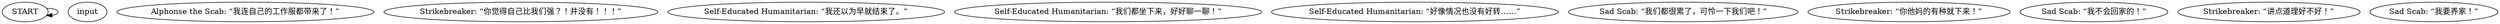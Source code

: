 # GATES / SCAB barks three
# a whole bunch of scabs barks for a third location
# ==================================================
digraph G {
	  0 [label="START"];
	  1 [label="input"];
	  2 [label="Alphonse the Scab: “我连自己的工作服都带来了！”"];
	  3 [label="Strikebreaker: “你觉得自己比我们强？！并没有！！！”"];
	  4 [label="Self-Educated Humanitarian: “我还以为早就结束了。”"];
	  5 [label="Self-Educated Humanitarian: “我们都坐下来，好好聊一聊！”"];
	  6 [label="Self-Educated Humanitarian: “好像情况也没有好转……”"];
	  7 [label="Sad Scab: “我们都很累了，可怜一下我们吧！”"];
	  8 [label="Strikebreaker: “你他妈的有种就下来！”"];
	  9 [label="Sad Scab: “我不会回家的！”"];
	  10 [label="Strikebreaker: “讲点道理好不好！”"];
	  11 [label="Sad Scab: “我要养家！”"];
	  0 -> 0
}

